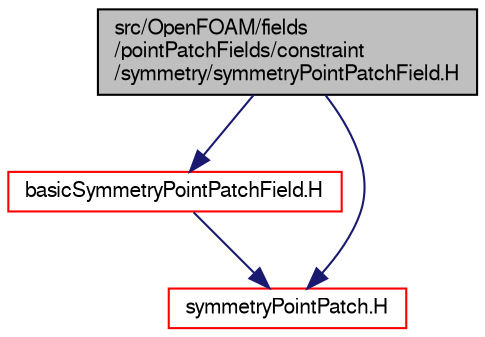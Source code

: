 digraph "src/OpenFOAM/fields/pointPatchFields/constraint/symmetry/symmetryPointPatchField.H"
{
  bgcolor="transparent";
  edge [fontname="FreeSans",fontsize="10",labelfontname="FreeSans",labelfontsize="10"];
  node [fontname="FreeSans",fontsize="10",shape=record];
  Node0 [label="src/OpenFOAM/fields\l/pointPatchFields/constraint\l/symmetry/symmetryPointPatchField.H",height=0.2,width=0.4,color="black", fillcolor="grey75", style="filled", fontcolor="black"];
  Node0 -> Node1 [color="midnightblue",fontsize="10",style="solid",fontname="FreeSans"];
  Node1 [label="basicSymmetryPointPatchField.H",height=0.2,width=0.4,color="red",URL="$a09902.html"];
  Node1 -> Node142 [color="midnightblue",fontsize="10",style="solid",fontname="FreeSans"];
  Node142 [label="symmetryPointPatch.H",height=0.2,width=0.4,color="red",URL="$a11474.html"];
  Node0 -> Node142 [color="midnightblue",fontsize="10",style="solid",fontname="FreeSans"];
}
